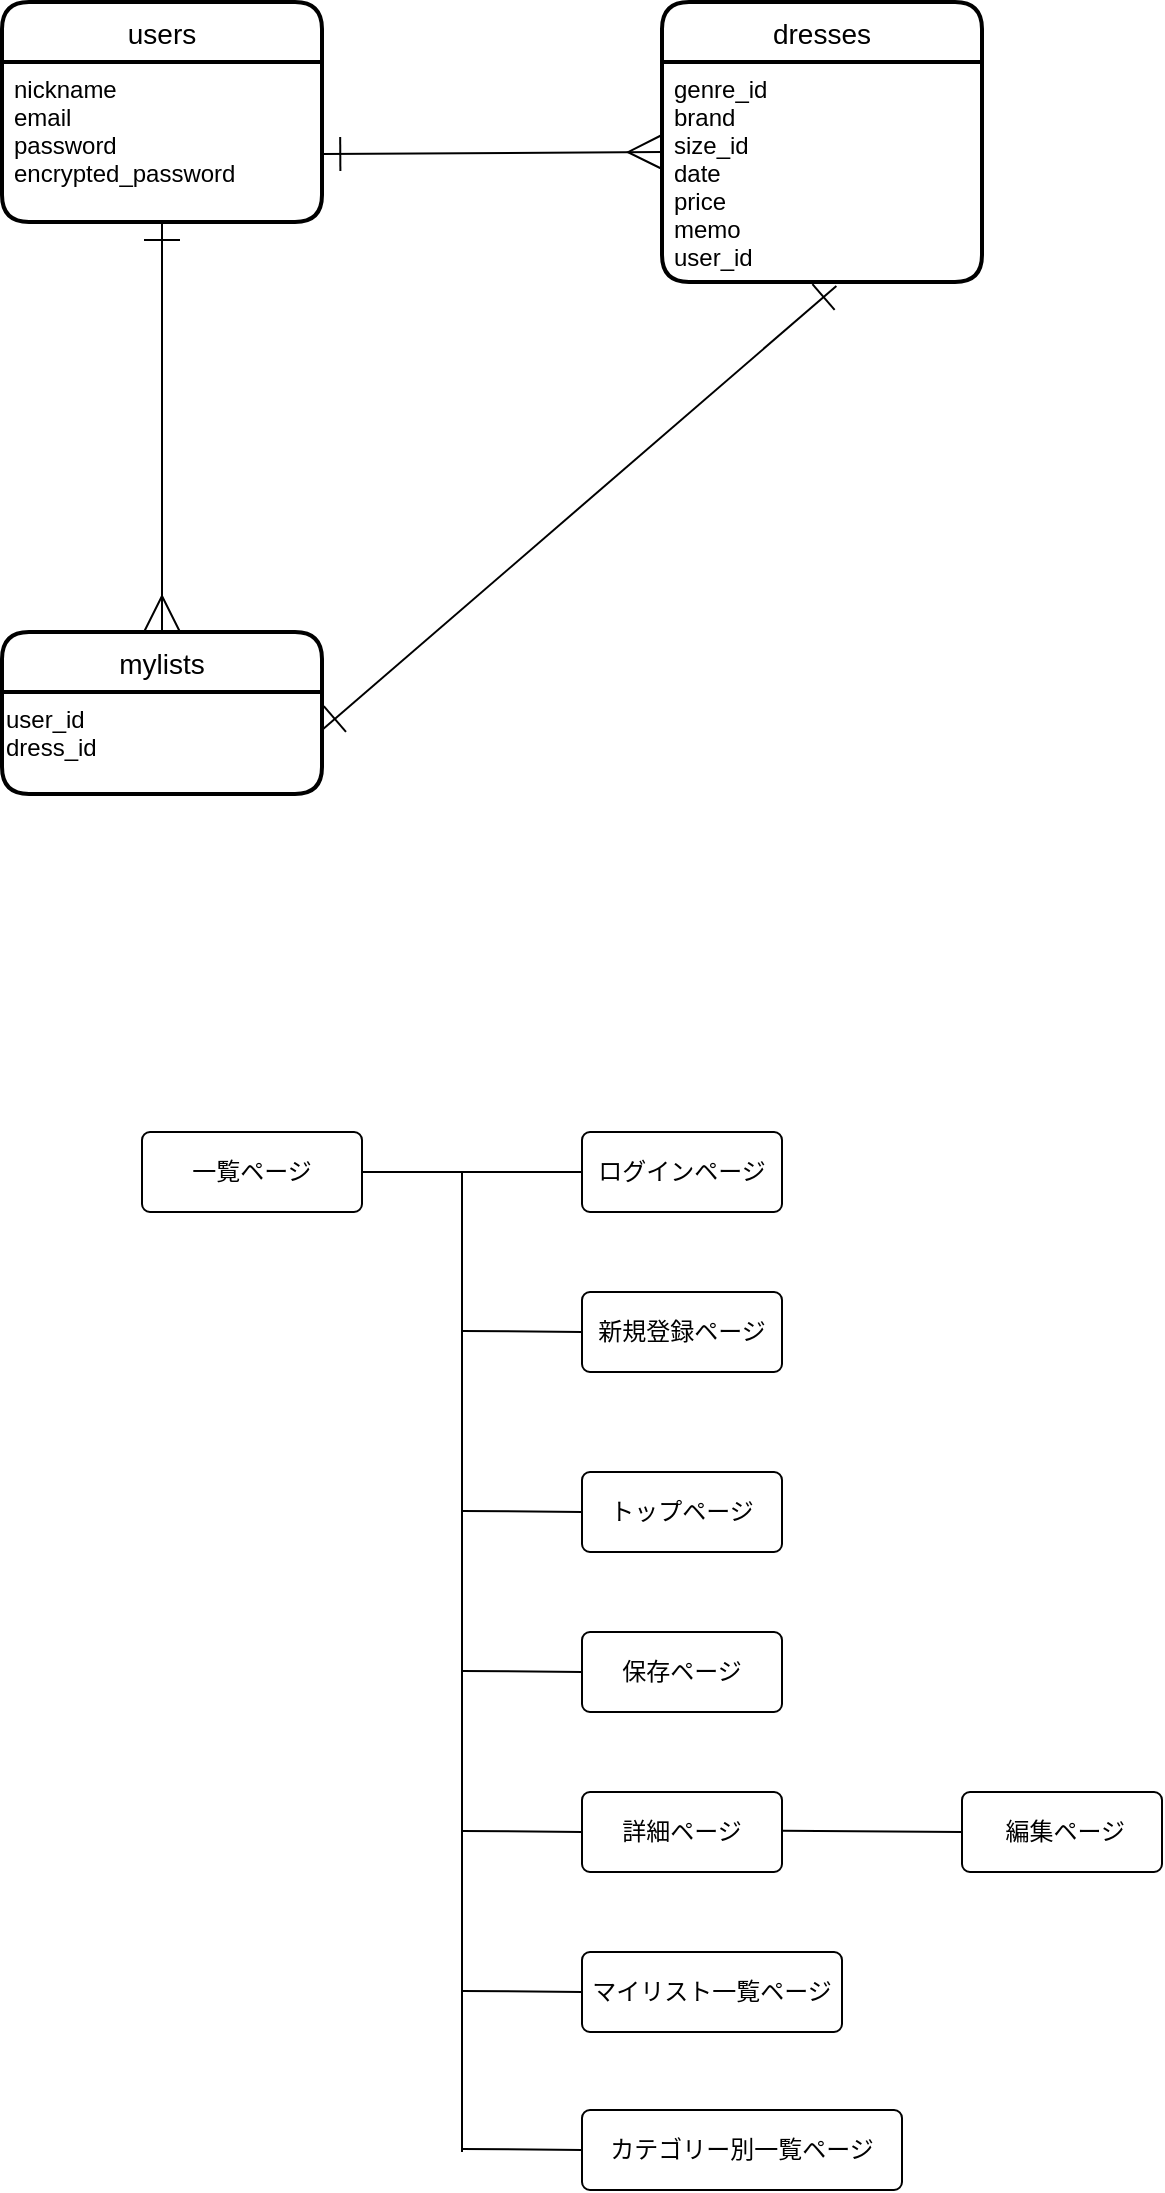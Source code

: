 <mxfile>
    <diagram id="h-UV54Jyyo9bqTiECe1M" name="ページ1">
        <mxGraphModel dx="692" dy="690" grid="1" gridSize="10" guides="1" tooltips="1" connect="1" arrows="1" fold="1" page="1" pageScale="1" pageWidth="2336" pageHeight="1654" math="0" shadow="0">
            <root>
                <mxCell id="0"/>
                <mxCell id="1" parent="0"/>
                <mxCell id="18" style="edgeStyle=none;html=1;strokeWidth=1;endArrow=ERmany;endFill=0;endSize=16;startSize=16;startArrow=ERone;startFill=0;exitX=0.5;exitY=1;exitDx=0;exitDy=0;entryX=0.5;entryY=0;entryDx=0;entryDy=0;" edge="1" parent="1" source="4" target="6">
                    <mxGeometry relative="1" as="geometry">
                        <mxPoint x="97" y="203" as="sourcePoint"/>
                        <mxPoint x="90" y="309" as="targetPoint"/>
                    </mxGeometry>
                </mxCell>
                <mxCell id="3" value="users" style="swimlane;childLayout=stackLayout;horizontal=1;startSize=30;horizontalStack=0;rounded=1;fontSize=14;fontStyle=0;strokeWidth=2;resizeParent=0;resizeLast=1;shadow=0;dashed=0;align=center;" parent="1" vertex="1">
                    <mxGeometry x="10" y="75" width="160" height="110" as="geometry"/>
                </mxCell>
                <mxCell id="4" value="nickname&#10;email&#10;password&#10;encrypted_password&#10;" style="align=left;strokeColor=none;fillColor=none;spacingLeft=4;fontSize=12;verticalAlign=top;resizable=0;rotatable=0;part=1;" parent="3" vertex="1">
                    <mxGeometry y="30" width="160" height="80" as="geometry"/>
                </mxCell>
                <mxCell id="6" value="mylists" style="swimlane;childLayout=stackLayout;horizontal=1;startSize=30;horizontalStack=0;rounded=1;fontSize=14;fontStyle=0;strokeWidth=2;resizeParent=0;resizeLast=1;shadow=0;dashed=0;align=center;" parent="1" vertex="1">
                    <mxGeometry x="10" y="390" width="160" height="81" as="geometry"/>
                </mxCell>
                <mxCell id="15" value="user_id&lt;br&gt;dress_id" style="text;html=1;align=left;verticalAlign=top;resizable=0;points=[];autosize=1;strokeColor=none;fillColor=none;" parent="6" vertex="1">
                    <mxGeometry y="30" width="160" height="51" as="geometry"/>
                </mxCell>
                <mxCell id="10" value="dresses" style="swimlane;childLayout=stackLayout;horizontal=1;startSize=30;horizontalStack=0;rounded=1;fontSize=14;fontStyle=0;strokeWidth=2;resizeParent=0;resizeLast=1;shadow=0;dashed=0;align=center;" parent="1" vertex="1">
                    <mxGeometry x="340" y="75" width="160" height="140" as="geometry"/>
                </mxCell>
                <mxCell id="11" value="genre_id&#10;brand&#10;size_id&#10;date&#10;price&#10;memo&#10;user_id&#10;" style="align=left;strokeColor=none;fillColor=none;spacingLeft=4;fontSize=12;verticalAlign=top;resizable=0;rotatable=0;part=1;" parent="10" vertex="1">
                    <mxGeometry y="30" width="160" height="110" as="geometry"/>
                </mxCell>
                <mxCell id="12" style="edgeStyle=none;html=1;endArrow=ERmany;endFill=0;endSize=15;startSize=15;startArrow=ERone;startFill=0;exitX=1.004;exitY=0.575;exitDx=0;exitDy=0;exitPerimeter=0;" parent="1" source="4" edge="1">
                    <mxGeometry relative="1" as="geometry">
                        <mxPoint x="340" y="150" as="targetPoint"/>
                        <Array as="points"/>
                        <mxPoint x="180" y="148" as="sourcePoint"/>
                    </mxGeometry>
                </mxCell>
                <mxCell id="14" style="edgeStyle=none;html=1;startArrow=ERone;startFill=0;endArrow=ERone;endFill=0;startSize=15;endSize=15;jumpSize=10;strokeWidth=1;rounded=0;jumpStyle=none;entryX=1;entryY=0.373;entryDx=0;entryDy=0;entryPerimeter=0;exitX=0.545;exitY=1.018;exitDx=0;exitDy=0;exitPerimeter=0;" parent="1" source="11" edge="1" target="15">
                    <mxGeometry relative="1" as="geometry">
                        <mxPoint x="180" y="420" as="targetPoint"/>
                        <mxPoint x="420" y="230" as="sourcePoint"/>
                    </mxGeometry>
                </mxCell>
                <mxCell id="17" style="edgeStyle=none;html=1;endArrow=ERone;endFill=0;strokeColor=none;strokeWidth=7;startArrow=ERone;startFill=0;targetPerimeterSpacing=0;sourcePerimeterSpacing=0;startSize=15;" edge="1" parent="1">
                    <mxGeometry relative="1" as="geometry">
                        <mxPoint x="90" y="170" as="sourcePoint"/>
                        <mxPoint x="336" y="390" as="targetPoint"/>
                    </mxGeometry>
                </mxCell>
                <mxCell id="23" value="ログインページ" style="rounded=1;arcSize=10;whiteSpace=wrap;html=1;align=center;" vertex="1" parent="1">
                    <mxGeometry x="300" y="640" width="100" height="40" as="geometry"/>
                </mxCell>
                <mxCell id="27" value="新規登録ページ" style="rounded=1;arcSize=10;whiteSpace=wrap;html=1;align=center;" vertex="1" parent="1">
                    <mxGeometry x="300" y="720" width="100" height="40" as="geometry"/>
                </mxCell>
                <mxCell id="44" style="edgeStyle=none;rounded=0;jumpStyle=none;jumpSize=10;html=1;entryX=0;entryY=0.5;entryDx=0;entryDy=0;strokeWidth=1;startArrow=none;startFill=0;endArrow=none;endFill=0;startSize=16;endSize=16;sourcePerimeterSpacing=0;targetPerimeterSpacing=0;" edge="1" parent="1" source="28" target="23">
                    <mxGeometry relative="1" as="geometry">
                        <Array as="points"/>
                    </mxGeometry>
                </mxCell>
                <mxCell id="28" value="一覧ページ" style="rounded=1;arcSize=10;whiteSpace=wrap;html=1;align=center;" vertex="1" parent="1">
                    <mxGeometry x="80" y="640" width="110" height="40" as="geometry"/>
                </mxCell>
                <mxCell id="29" value="保存ページ" style="rounded=1;arcSize=10;whiteSpace=wrap;html=1;align=center;" vertex="1" parent="1">
                    <mxGeometry x="300" y="890" width="100" height="40" as="geometry"/>
                </mxCell>
                <mxCell id="30" value="詳細ページ" style="rounded=1;arcSize=10;whiteSpace=wrap;html=1;align=center;" vertex="1" parent="1">
                    <mxGeometry x="300" y="970" width="100" height="40" as="geometry"/>
                </mxCell>
                <mxCell id="34" value="&amp;nbsp;編集ページ" style="rounded=1;arcSize=10;whiteSpace=wrap;html=1;align=center;" vertex="1" parent="1">
                    <mxGeometry x="490" y="970" width="100" height="40" as="geometry"/>
                </mxCell>
                <mxCell id="37" value="カテゴリー別一覧ページ" style="rounded=1;arcSize=10;whiteSpace=wrap;html=1;align=center;" vertex="1" parent="1">
                    <mxGeometry x="300" y="1129" width="160" height="40" as="geometry"/>
                </mxCell>
                <mxCell id="39" value="マイリスト一覧ページ" style="rounded=1;arcSize=10;whiteSpace=wrap;html=1;align=center;" vertex="1" parent="1">
                    <mxGeometry x="300" y="1050" width="130" height="40" as="geometry"/>
                </mxCell>
                <mxCell id="40" value="トップページ" style="rounded=1;arcSize=10;whiteSpace=wrap;html=1;align=center;" vertex="1" parent="1">
                    <mxGeometry x="300" y="810" width="100" height="40" as="geometry"/>
                </mxCell>
                <mxCell id="45" value="" style="endArrow=none;html=1;rounded=0;strokeWidth=1;startSize=16;endSize=16;sourcePerimeterSpacing=0;targetPerimeterSpacing=0;jumpStyle=none;jumpSize=10;" edge="1" parent="1">
                    <mxGeometry relative="1" as="geometry">
                        <mxPoint x="240" y="660" as="sourcePoint"/>
                        <mxPoint x="240" y="1150" as="targetPoint"/>
                    </mxGeometry>
                </mxCell>
                <mxCell id="46" value="" style="endArrow=none;html=1;rounded=0;strokeWidth=1;startSize=16;endSize=16;sourcePerimeterSpacing=0;targetPerimeterSpacing=0;jumpStyle=none;jumpSize=10;" edge="1" parent="1">
                    <mxGeometry relative="1" as="geometry">
                        <mxPoint x="240" y="739.44" as="sourcePoint"/>
                        <mxPoint x="300" y="740" as="targetPoint"/>
                    </mxGeometry>
                </mxCell>
                <mxCell id="48" value="" style="endArrow=none;html=1;rounded=0;strokeWidth=1;startSize=16;endSize=16;sourcePerimeterSpacing=0;targetPerimeterSpacing=0;jumpStyle=none;jumpSize=10;" edge="1" parent="1">
                    <mxGeometry relative="1" as="geometry">
                        <mxPoint x="240" y="829.44" as="sourcePoint"/>
                        <mxPoint x="300" y="830" as="targetPoint"/>
                    </mxGeometry>
                </mxCell>
                <mxCell id="49" value="" style="endArrow=none;html=1;rounded=0;strokeWidth=1;startSize=16;endSize=16;sourcePerimeterSpacing=0;targetPerimeterSpacing=0;jumpStyle=none;jumpSize=10;" edge="1" parent="1">
                    <mxGeometry relative="1" as="geometry">
                        <mxPoint x="240" y="909.44" as="sourcePoint"/>
                        <mxPoint x="300" y="910" as="targetPoint"/>
                    </mxGeometry>
                </mxCell>
                <mxCell id="50" value="" style="endArrow=none;html=1;rounded=0;strokeWidth=1;startSize=16;endSize=16;sourcePerimeterSpacing=0;targetPerimeterSpacing=0;jumpStyle=none;jumpSize=10;" edge="1" parent="1">
                    <mxGeometry relative="1" as="geometry">
                        <mxPoint x="240" y="989.44" as="sourcePoint"/>
                        <mxPoint x="300" y="990" as="targetPoint"/>
                    </mxGeometry>
                </mxCell>
                <mxCell id="51" value="" style="endArrow=none;html=1;rounded=0;strokeWidth=1;startSize=16;endSize=16;sourcePerimeterSpacing=0;targetPerimeterSpacing=0;jumpStyle=none;jumpSize=10;" edge="1" parent="1">
                    <mxGeometry relative="1" as="geometry">
                        <mxPoint x="240" y="1069.44" as="sourcePoint"/>
                        <mxPoint x="300" y="1070" as="targetPoint"/>
                    </mxGeometry>
                </mxCell>
                <mxCell id="52" value="" style="endArrow=none;html=1;rounded=0;strokeWidth=1;startSize=16;endSize=16;sourcePerimeterSpacing=0;targetPerimeterSpacing=0;jumpStyle=none;jumpSize=10;" edge="1" parent="1">
                    <mxGeometry relative="1" as="geometry">
                        <mxPoint x="240" y="1148.44" as="sourcePoint"/>
                        <mxPoint x="300" y="1149" as="targetPoint"/>
                    </mxGeometry>
                </mxCell>
                <mxCell id="53" value="" style="endArrow=none;html=1;rounded=0;strokeWidth=1;startSize=16;endSize=16;sourcePerimeterSpacing=0;targetPerimeterSpacing=0;jumpStyle=none;jumpSize=10;entryX=0;entryY=0.5;entryDx=0;entryDy=0;" edge="1" parent="1" target="34">
                    <mxGeometry relative="1" as="geometry">
                        <mxPoint x="400" y="989.33" as="sourcePoint"/>
                        <mxPoint x="460" y="989.89" as="targetPoint"/>
                    </mxGeometry>
                </mxCell>
            </root>
        </mxGraphModel>
    </diagram>
</mxfile>